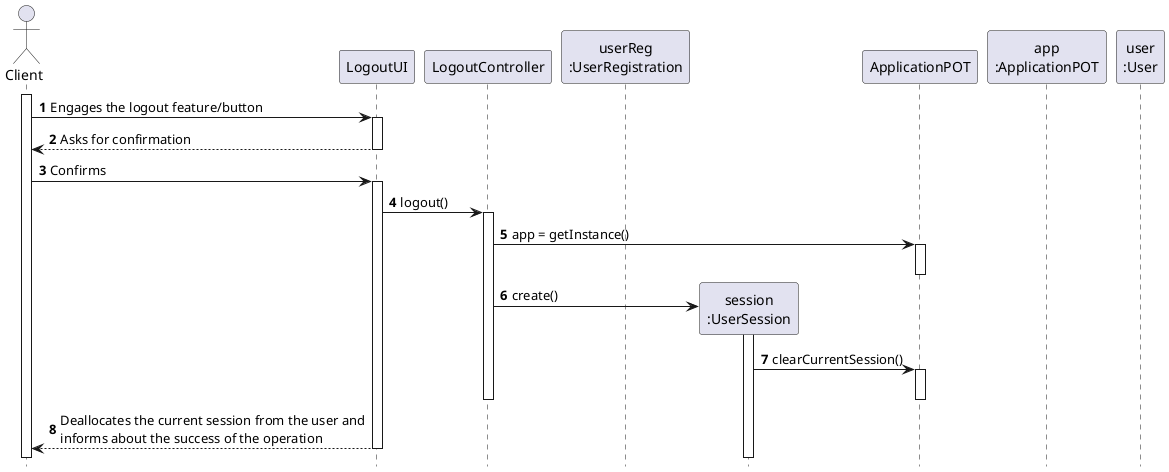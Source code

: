 @startuml
autonumber
hide footbox

actor "Client" as U

participant "LogoutUI" as UI
participant "LogoutController" as CTRL


participant "userReg\n:UserRegistration" as UREG
participant "session\n:UserSession" as SES
participant "ApplicationPOT" as _APP
participant "app\n:ApplicationPOT" as APP
participant "user\n:User" as USER


activate U

U -> UI : Engages the logout feature/button
activate UI
UI --> U : Asks for confirmation
deactivate UI

U -> UI : Confirms
activate UI

UI -> CTRL : logout()
activate CTRL
CTRL -> _APP: app = getInstance()
activate _APP
deactivate _APP


CTRL -> SES** : create()
activate SES
deactivate SES
SES -> _APP : clearCurrentSession()


activate _APP
deactivate _APP

deactivate CTRL

UI --> U : Deallocates the current session from the user and\ninforms about the success of the operation
deactivate UI

@enduml